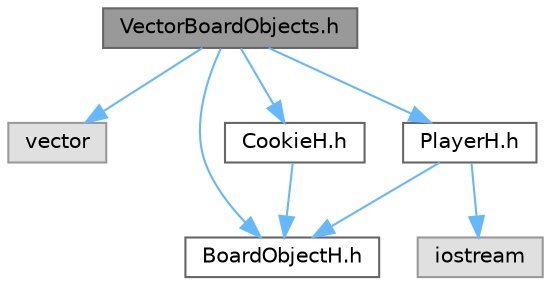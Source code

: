 digraph "VectorBoardObjects.h"
{
 // LATEX_PDF_SIZE
  bgcolor="transparent";
  edge [fontname=Helvetica,fontsize=10,labelfontname=Helvetica,labelfontsize=10];
  node [fontname=Helvetica,fontsize=10,shape=box,height=0.2,width=0.4];
  Node1 [label="VectorBoardObjects.h",height=0.2,width=0.4,color="gray40", fillcolor="grey60", style="filled", fontcolor="black",tooltip=" "];
  Node1 -> Node2 [color="steelblue1",style="solid"];
  Node2 [label="vector",height=0.2,width=0.4,color="grey60", fillcolor="#E0E0E0", style="filled",tooltip=" "];
  Node1 -> Node3 [color="steelblue1",style="solid"];
  Node3 [label="BoardObjectH.h",height=0.2,width=0.4,color="grey40", fillcolor="white", style="filled",URL="$_board_object_h_8h.html",tooltip=" "];
  Node1 -> Node4 [color="steelblue1",style="solid"];
  Node4 [label="PlayerH.h",height=0.2,width=0.4,color="grey40", fillcolor="white", style="filled",URL="$_player_h_8h.html",tooltip=" "];
  Node4 -> Node5 [color="steelblue1",style="solid"];
  Node5 [label="iostream",height=0.2,width=0.4,color="grey60", fillcolor="#E0E0E0", style="filled",tooltip=" "];
  Node4 -> Node3 [color="steelblue1",style="solid"];
  Node1 -> Node6 [color="steelblue1",style="solid"];
  Node6 [label="CookieH.h",height=0.2,width=0.4,color="grey40", fillcolor="white", style="filled",URL="$_cookie_h_8h.html",tooltip=" "];
  Node6 -> Node3 [color="steelblue1",style="solid"];
}
